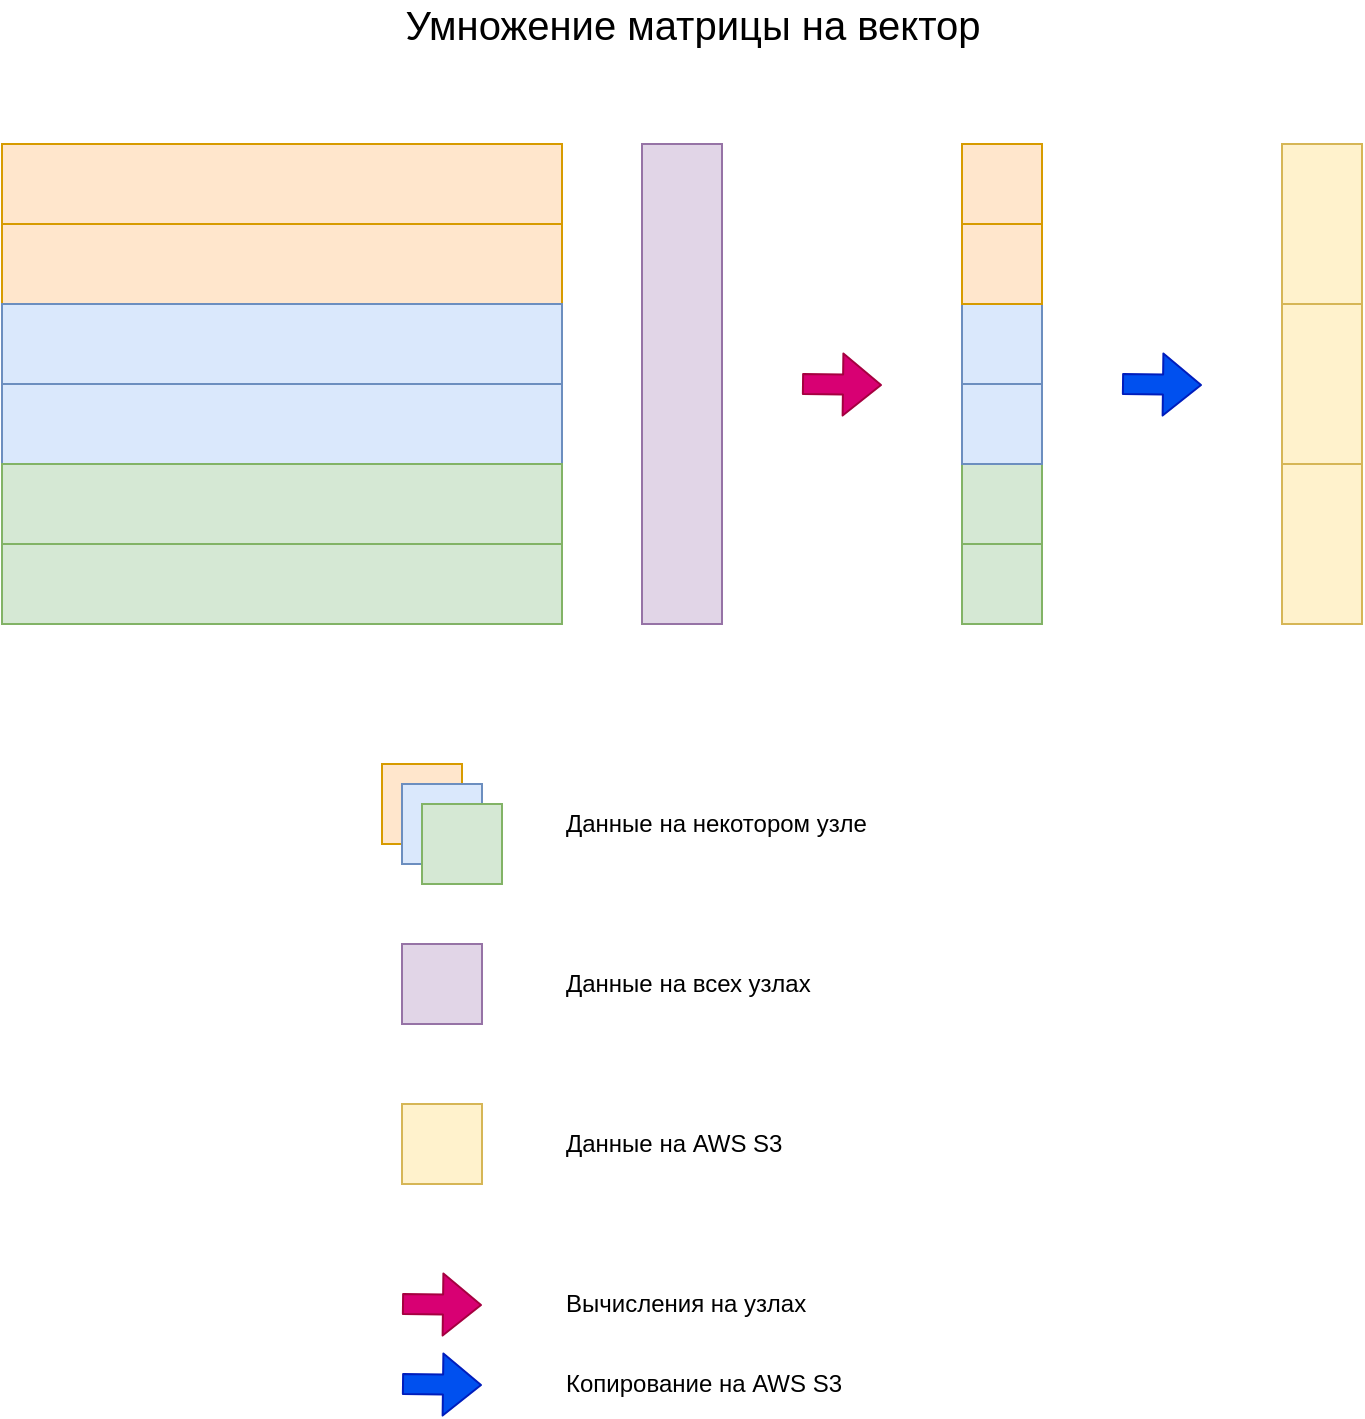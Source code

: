 <mxfile version="13.1.0" type="device"><diagram id="pmKJ-EIxWKASXolCLMQd" name="Page-1"><mxGraphModel dx="1422" dy="785" grid="1" gridSize="10" guides="1" tooltips="1" connect="1" arrows="1" fold="1" page="1" pageScale="1" pageWidth="1169" pageHeight="827" math="0" shadow="0"><root><mxCell id="0"/><mxCell id="1" parent="0"/><mxCell id="aq-OOXAIG_Mpgt5UQVbr-2" value="" style="rounded=0;whiteSpace=wrap;html=1;fillColor=#e1d5e7;strokeColor=#9673a6;" vertex="1" parent="1"><mxGeometry x="560" y="120" width="40" height="240" as="geometry"/></mxCell><mxCell id="aq-OOXAIG_Mpgt5UQVbr-3" value="" style="shape=flexArrow;endArrow=classic;html=1;fillColor=#d80073;strokeColor=#A50040;" edge="1" parent="1"><mxGeometry width="50" height="50" relative="1" as="geometry"><mxPoint x="640" y="240" as="sourcePoint"/><mxPoint x="680" y="240.5" as="targetPoint"/></mxGeometry></mxCell><mxCell id="aq-OOXAIG_Mpgt5UQVbr-4" value="" style="rounded=0;whiteSpace=wrap;html=1;fillColor=#ffe6cc;strokeColor=#d79b00;" vertex="1" parent="1"><mxGeometry x="720" y="120" width="40" height="40" as="geometry"/></mxCell><mxCell id="aq-OOXAIG_Mpgt5UQVbr-5" value="&lt;font style=&quot;font-size: 20px&quot;&gt;Умножение матрицы на вектор&lt;/font&gt;" style="text;html=1;align=center;verticalAlign=middle;resizable=0;points=[];autosize=1;" vertex="1" parent="1"><mxGeometry x="435" y="50" width="300" height="20" as="geometry"/></mxCell><mxCell id="aq-OOXAIG_Mpgt5UQVbr-6" value="" style="rounded=0;whiteSpace=wrap;html=1;fillColor=#ffe6cc;strokeColor=#d79b00;" vertex="1" parent="1"><mxGeometry x="240" y="120" width="280" height="40" as="geometry"/></mxCell><mxCell id="aq-OOXAIG_Mpgt5UQVbr-7" value="" style="rounded=0;whiteSpace=wrap;html=1;fillColor=#ffe6cc;strokeColor=#d79b00;" vertex="1" parent="1"><mxGeometry x="240" y="160" width="280" height="40" as="geometry"/></mxCell><mxCell id="aq-OOXAIG_Mpgt5UQVbr-8" value="" style="rounded=0;whiteSpace=wrap;html=1;fillColor=#dae8fc;strokeColor=#6c8ebf;" vertex="1" parent="1"><mxGeometry x="240" y="200" width="280" height="40" as="geometry"/></mxCell><mxCell id="aq-OOXAIG_Mpgt5UQVbr-9" value="" style="rounded=0;whiteSpace=wrap;html=1;fillColor=#dae8fc;strokeColor=#6c8ebf;" vertex="1" parent="1"><mxGeometry x="240" y="240" width="280" height="40" as="geometry"/></mxCell><mxCell id="aq-OOXAIG_Mpgt5UQVbr-10" value="" style="rounded=0;whiteSpace=wrap;html=1;fillColor=#d5e8d4;strokeColor=#82b366;" vertex="1" parent="1"><mxGeometry x="240" y="280" width="280" height="40" as="geometry"/></mxCell><mxCell id="aq-OOXAIG_Mpgt5UQVbr-11" value="" style="rounded=0;whiteSpace=wrap;html=1;fillColor=#d5e8d4;strokeColor=#82b366;" vertex="1" parent="1"><mxGeometry x="240" y="320" width="280" height="40" as="geometry"/></mxCell><mxCell id="aq-OOXAIG_Mpgt5UQVbr-13" value="" style="rounded=0;whiteSpace=wrap;html=1;fillColor=#dae8fc;strokeColor=#6c8ebf;" vertex="1" parent="1"><mxGeometry x="720" y="200" width="40" height="40" as="geometry"/></mxCell><mxCell id="aq-OOXAIG_Mpgt5UQVbr-14" value="" style="rounded=0;whiteSpace=wrap;html=1;fillColor=#d5e8d4;strokeColor=#82b366;" vertex="1" parent="1"><mxGeometry x="720" y="280" width="40" height="40" as="geometry"/></mxCell><mxCell id="aq-OOXAIG_Mpgt5UQVbr-15" value="" style="rounded=0;whiteSpace=wrap;html=1;fillColor=#d5e8d4;strokeColor=#82b366;" vertex="1" parent="1"><mxGeometry x="720" y="320" width="40" height="40" as="geometry"/></mxCell><mxCell id="aq-OOXAIG_Mpgt5UQVbr-17" value="" style="rounded=0;whiteSpace=wrap;html=1;fillColor=#dae8fc;strokeColor=#6c8ebf;" vertex="1" parent="1"><mxGeometry x="720" y="240" width="40" height="40" as="geometry"/></mxCell><mxCell id="aq-OOXAIG_Mpgt5UQVbr-18" value="" style="rounded=0;whiteSpace=wrap;html=1;fillColor=#ffe6cc;strokeColor=#d79b00;" vertex="1" parent="1"><mxGeometry x="720" y="160" width="40" height="40" as="geometry"/></mxCell><mxCell id="aq-OOXAIG_Mpgt5UQVbr-19" value="" style="rounded=0;whiteSpace=wrap;html=1;fillColor=#ffe6cc;strokeColor=#d79b00;" vertex="1" parent="1"><mxGeometry x="430" y="430" width="40" height="40" as="geometry"/></mxCell><mxCell id="aq-OOXAIG_Mpgt5UQVbr-20" value="Данные на некотором узле" style="text;html=1;align=left;verticalAlign=middle;resizable=0;points=[];autosize=1;" vertex="1" parent="1"><mxGeometry x="520" y="450" width="170" height="20" as="geometry"/></mxCell><mxCell id="aq-OOXAIG_Mpgt5UQVbr-21" value="" style="rounded=0;whiteSpace=wrap;html=1;fillColor=#dae8fc;strokeColor=#6c8ebf;" vertex="1" parent="1"><mxGeometry x="440" y="440" width="40" height="40" as="geometry"/></mxCell><mxCell id="aq-OOXAIG_Mpgt5UQVbr-23" value="" style="rounded=0;whiteSpace=wrap;html=1;fillColor=#d5e8d4;strokeColor=#82b366;" vertex="1" parent="1"><mxGeometry x="450" y="450" width="40" height="40" as="geometry"/></mxCell><mxCell id="aq-OOXAIG_Mpgt5UQVbr-25" value="" style="rounded=0;whiteSpace=wrap;html=1;fillColor=#e1d5e7;strokeColor=#9673a6;" vertex="1" parent="1"><mxGeometry x="440" y="520" width="40" height="40" as="geometry"/></mxCell><mxCell id="aq-OOXAIG_Mpgt5UQVbr-26" value="Данные на всех узлах" style="text;html=1;align=left;verticalAlign=middle;resizable=0;points=[];autosize=1;" vertex="1" parent="1"><mxGeometry x="520" y="530" width="140" height="20" as="geometry"/></mxCell><mxCell id="aq-OOXAIG_Mpgt5UQVbr-27" value="" style="shape=flexArrow;endArrow=classic;html=1;fillColor=#d80073;strokeColor=#A50040;" edge="1" parent="1"><mxGeometry width="50" height="50" relative="1" as="geometry"><mxPoint x="440" y="700" as="sourcePoint"/><mxPoint x="480" y="700.5" as="targetPoint"/></mxGeometry></mxCell><mxCell id="aq-OOXAIG_Mpgt5UQVbr-28" value="Вычисления на узлах" style="text;html=1;align=left;verticalAlign=middle;resizable=0;points=[];autosize=1;" vertex="1" parent="1"><mxGeometry x="520" y="690" width="140" height="20" as="geometry"/></mxCell><mxCell id="aq-OOXAIG_Mpgt5UQVbr-29" value="" style="shape=flexArrow;endArrow=classic;html=1;strokeColor=none;" edge="1" parent="1"><mxGeometry width="50" height="50" relative="1" as="geometry"><mxPoint x="800" y="239" as="sourcePoint"/><mxPoint x="840" y="239.5" as="targetPoint"/></mxGeometry></mxCell><mxCell id="aq-OOXAIG_Mpgt5UQVbr-30" value="" style="shape=flexArrow;endArrow=classic;html=1;fillColor=#0050ef;strokeColor=#001DBC;" edge="1" parent="1"><mxGeometry width="50" height="50" relative="1" as="geometry"><mxPoint x="800" y="240" as="sourcePoint"/><mxPoint x="840" y="240.5" as="targetPoint"/></mxGeometry></mxCell><mxCell id="aq-OOXAIG_Mpgt5UQVbr-31" value="" style="rounded=0;whiteSpace=wrap;html=1;fillColor=#fff2cc;strokeColor=#d6b656;" vertex="1" parent="1"><mxGeometry x="880" y="120" width="40" height="80" as="geometry"/></mxCell><mxCell id="aq-OOXAIG_Mpgt5UQVbr-32" value="" style="rounded=0;whiteSpace=wrap;html=1;fillColor=#fff2cc;strokeColor=#d6b656;" vertex="1" parent="1"><mxGeometry x="880" y="280" width="40" height="80" as="geometry"/></mxCell><mxCell id="aq-OOXAIG_Mpgt5UQVbr-33" value="" style="rounded=0;whiteSpace=wrap;html=1;fillColor=#fff2cc;strokeColor=#d6b656;" vertex="1" parent="1"><mxGeometry x="880" y="200" width="40" height="80" as="geometry"/></mxCell><mxCell id="aq-OOXAIG_Mpgt5UQVbr-34" value="" style="shape=flexArrow;endArrow=classic;html=1;fillColor=#0050ef;strokeColor=#001DBC;" edge="1" parent="1"><mxGeometry width="50" height="50" relative="1" as="geometry"><mxPoint x="440" y="740" as="sourcePoint"/><mxPoint x="480" y="740.5" as="targetPoint"/></mxGeometry></mxCell><mxCell id="aq-OOXAIG_Mpgt5UQVbr-35" value="Копирование на AWS S3" style="text;html=1;align=left;verticalAlign=middle;resizable=0;points=[];autosize=1;" vertex="1" parent="1"><mxGeometry x="520" y="730" width="150" height="20" as="geometry"/></mxCell><mxCell id="aq-OOXAIG_Mpgt5UQVbr-36" value="" style="rounded=0;whiteSpace=wrap;html=1;fillColor=#fff2cc;strokeColor=#d6b656;" vertex="1" parent="1"><mxGeometry x="440" y="600" width="40" height="40" as="geometry"/></mxCell><mxCell id="aq-OOXAIG_Mpgt5UQVbr-37" value="Данные на AWS S3" style="text;html=1;align=left;verticalAlign=middle;resizable=0;points=[];autosize=1;" vertex="1" parent="1"><mxGeometry x="520" y="610" width="120" height="20" as="geometry"/></mxCell></root></mxGraphModel></diagram></mxfile>